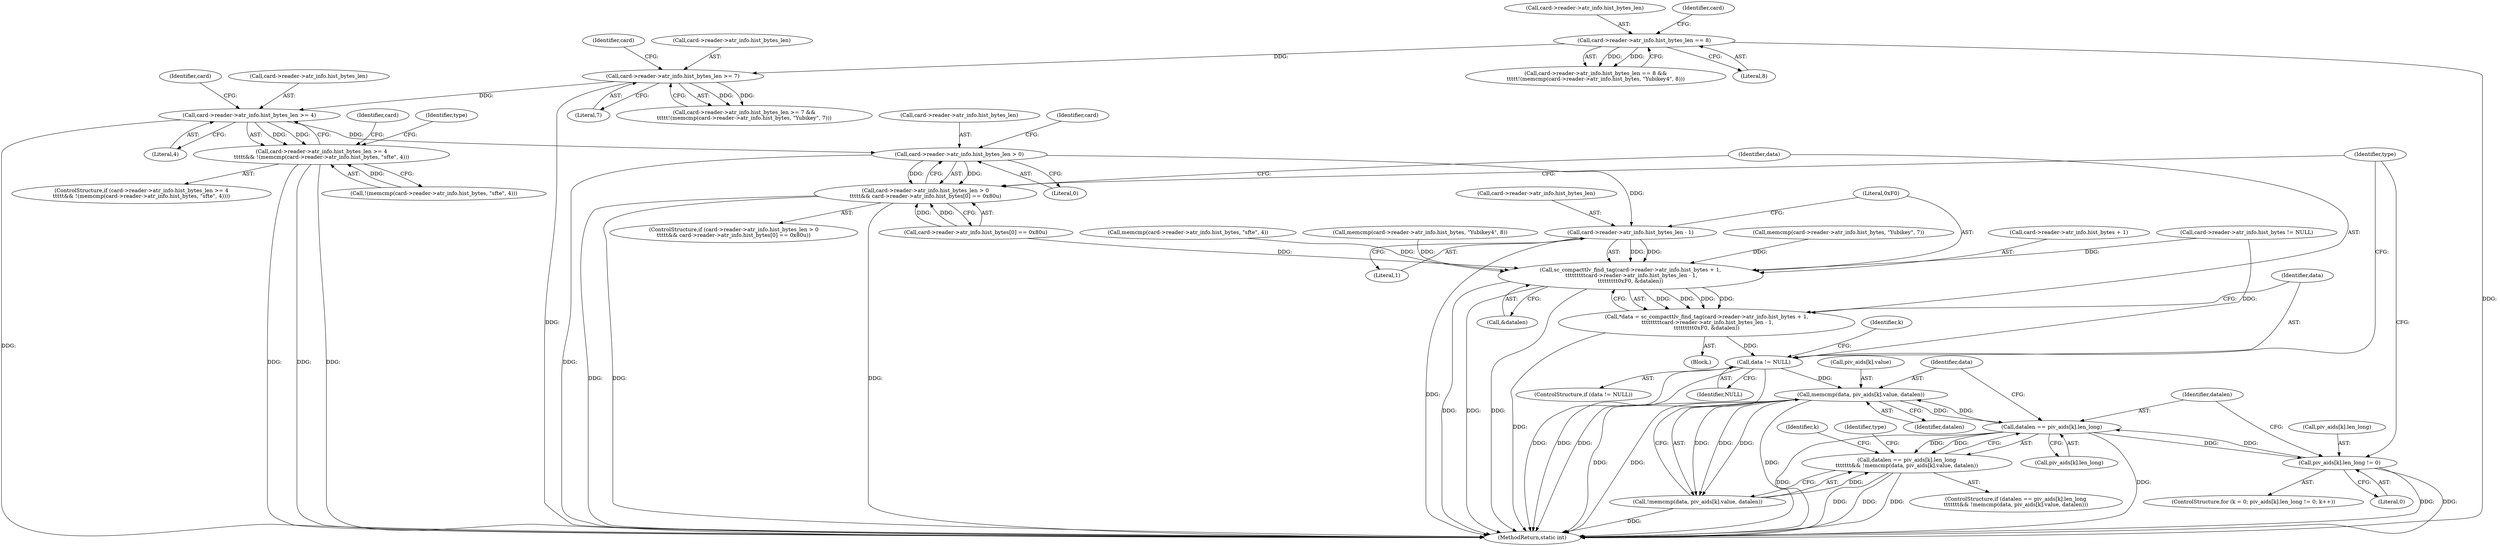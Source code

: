 digraph "0_OpenSC_8fe377e93b4b56060e5bbfb6f3142ceaeca744fa_15@API" {
"1000237" [label="(Call,card->reader->atr_info.hist_bytes_len >= 4)"];
"1000210" [label="(Call,card->reader->atr_info.hist_bytes_len >= 7)"];
"1000183" [label="(Call,card->reader->atr_info.hist_bytes_len == 8)"];
"1000236" [label="(Call,card->reader->atr_info.hist_bytes_len >= 4\n\t\t\t\t\t&& !(memcmp(card->reader->atr_info.hist_bytes, \"sfte\", 4)))"];
"1000264" [label="(Call,card->reader->atr_info.hist_bytes_len > 0)"];
"1000263" [label="(Call,card->reader->atr_info.hist_bytes_len > 0\n\t\t\t\t\t&& card->reader->atr_info.hist_bytes[0] == 0x80u)"];
"1000299" [label="(Call,card->reader->atr_info.hist_bytes_len - 1)"];
"1000289" [label="(Call,sc_compacttlv_find_tag(card->reader->atr_info.hist_bytes + 1,\n \t\t\t\t\t\t\t\t\tcard->reader->atr_info.hist_bytes_len - 1,\n\t\t\t\t\t\t\t\t\t0xF0, &datalen))"];
"1000287" [label="(Call,*data = sc_compacttlv_find_tag(card->reader->atr_info.hist_bytes + 1,\n \t\t\t\t\t\t\t\t\tcard->reader->atr_info.hist_bytes_len - 1,\n\t\t\t\t\t\t\t\t\t0xF0, &datalen))"];
"1000312" [label="(Call,data != NULL)"];
"1000341" [label="(Call,memcmp(data, piv_aids[k].value, datalen))"];
"1000333" [label="(Call,datalen == piv_aids[k].len_long)"];
"1000321" [label="(Call,piv_aids[k].len_long != 0)"];
"1000332" [label="(Call,datalen == piv_aids[k].len_long\n\t\t\t\t\t\t\t&& !memcmp(data, piv_aids[k].value, datalen))"];
"1000340" [label="(Call,!memcmp(data, piv_aids[k].value, datalen))"];
"1000210" [label="(Call,card->reader->atr_info.hist_bytes_len >= 7)"];
"1000322" [label="(Call,piv_aids[k].len_long)"];
"1000272" [label="(Literal,0)"];
"1000235" [label="(ControlStructure,if (card->reader->atr_info.hist_bytes_len >= 4\n\t\t\t\t\t&& !(memcmp(card->reader->atr_info.hist_bytes, \"sfte\", 4))))"];
"1000278" [label="(Identifier,card)"];
"1000299" [label="(Call,card->reader->atr_info.hist_bytes_len - 1)"];
"1000335" [label="(Call,piv_aids[k].len_long)"];
"1000321" [label="(Call,piv_aids[k].len_long != 0)"];
"1000251" [label="(Identifier,card)"];
"1000211" [label="(Call,card->reader->atr_info.hist_bytes_len)"];
"1000259" [label="(Identifier,type)"];
"1000287" [label="(Call,*data = sc_compacttlv_find_tag(card->reader->atr_info.hist_bytes + 1,\n \t\t\t\t\t\t\t\t\tcard->reader->atr_info.hist_bytes_len - 1,\n\t\t\t\t\t\t\t\t\t0xF0, &datalen))"];
"1000309" [label="(Call,&datalen)"];
"1000329" [label="(Identifier,k)"];
"1000220" [label="(Call,memcmp(card->reader->atr_info.hist_bytes, \"Yubikey\", 7))"];
"1000308" [label="(Literal,0xF0)"];
"1000319" [label="(Identifier,k)"];
"1000343" [label="(Call,piv_aids[k].value)"];
"1000237" [label="(Call,card->reader->atr_info.hist_bytes_len >= 4)"];
"1000218" [label="(Literal,7)"];
"1000246" [label="(Call,!(memcmp(card->reader->atr_info.hist_bytes, \"sfte\", 4)))"];
"1000263" [label="(Call,card->reader->atr_info.hist_bytes_len > 0\n\t\t\t\t\t&& card->reader->atr_info.hist_bytes[0] == 0x80u)"];
"1000262" [label="(ControlStructure,if (card->reader->atr_info.hist_bytes_len > 0\n\t\t\t\t\t&& card->reader->atr_info.hist_bytes[0] == 0x80u))"];
"1000171" [label="(Call,card->reader->atr_info.hist_bytes != NULL)"];
"1000289" [label="(Call,sc_compacttlv_find_tag(card->reader->atr_info.hist_bytes + 1,\n \t\t\t\t\t\t\t\t\tcard->reader->atr_info.hist_bytes_len - 1,\n\t\t\t\t\t\t\t\t\t0xF0, &datalen))"];
"1000356" [label="(Identifier,type)"];
"1000290" [label="(Call,card->reader->atr_info.hist_bytes + 1)"];
"1000342" [label="(Identifier,data)"];
"1000332" [label="(Call,datalen == piv_aids[k].len_long\n\t\t\t\t\t\t\t&& !memcmp(data, piv_aids[k].value, datalen))"];
"1000182" [label="(Call,card->reader->atr_info.hist_bytes_len == 8 &&\n\t\t\t\t\t!(memcmp(card->reader->atr_info.hist_bytes, \"Yubikey4\", 8)))"];
"1000348" [label="(Identifier,datalen)"];
"1000183" [label="(Call,card->reader->atr_info.hist_bytes_len == 8)"];
"1000288" [label="(Identifier,data)"];
"1000264" [label="(Call,card->reader->atr_info.hist_bytes_len > 0)"];
"1000184" [label="(Call,card->reader->atr_info.hist_bytes_len)"];
"1000313" [label="(Identifier,data)"];
"1000331" [label="(ControlStructure,if (datalen == piv_aids[k].len_long\n\t\t\t\t\t\t\t&& !memcmp(data, piv_aids[k].value, datalen)))"];
"1000311" [label="(ControlStructure,if (data != NULL))"];
"1000341" [label="(Call,memcmp(data, piv_aids[k].value, datalen))"];
"1000351" [label="(Identifier,type)"];
"1000238" [label="(Call,card->reader->atr_info.hist_bytes_len)"];
"1000334" [label="(Identifier,datalen)"];
"1000209" [label="(Call,card->reader->atr_info.hist_bytes_len >= 7 &&\n\t\t\t\t\t!(memcmp(card->reader->atr_info.hist_bytes, \"Yubikey\", 7)))"];
"1000245" [label="(Literal,4)"];
"1000273" [label="(Call,card->reader->atr_info.hist_bytes[0] == 0x80u)"];
"1000224" [label="(Identifier,card)"];
"1000236" [label="(Call,card->reader->atr_info.hist_bytes_len >= 4\n\t\t\t\t\t&& !(memcmp(card->reader->atr_info.hist_bytes, \"sfte\", 4)))"];
"1000314" [label="(Identifier,NULL)"];
"1000333" [label="(Call,datalen == piv_aids[k].len_long)"];
"1000526" [label="(MethodReturn,static int)"];
"1000340" [label="(Call,!memcmp(data, piv_aids[k].value, datalen))"];
"1000317" [label="(ControlStructure,for (k = 0; piv_aids[k].len_long != 0; k++))"];
"1000327" [label="(Literal,0)"];
"1000247" [label="(Call,memcmp(card->reader->atr_info.hist_bytes, \"sfte\", 4))"];
"1000307" [label="(Literal,1)"];
"1000265" [label="(Call,card->reader->atr_info.hist_bytes_len)"];
"1000191" [label="(Literal,8)"];
"1000312" [label="(Call,data != NULL)"];
"1000284" [label="(Block,)"];
"1000197" [label="(Identifier,card)"];
"1000268" [label="(Identifier,card)"];
"1000300" [label="(Call,card->reader->atr_info.hist_bytes_len)"];
"1000193" [label="(Call,memcmp(card->reader->atr_info.hist_bytes, \"Yubikey4\", 8))"];
"1000237" -> "1000236"  [label="AST: "];
"1000237" -> "1000245"  [label="CFG: "];
"1000238" -> "1000237"  [label="AST: "];
"1000245" -> "1000237"  [label="AST: "];
"1000251" -> "1000237"  [label="CFG: "];
"1000236" -> "1000237"  [label="CFG: "];
"1000237" -> "1000526"  [label="DDG: "];
"1000237" -> "1000236"  [label="DDG: "];
"1000237" -> "1000236"  [label="DDG: "];
"1000210" -> "1000237"  [label="DDG: "];
"1000237" -> "1000264"  [label="DDG: "];
"1000210" -> "1000209"  [label="AST: "];
"1000210" -> "1000218"  [label="CFG: "];
"1000211" -> "1000210"  [label="AST: "];
"1000218" -> "1000210"  [label="AST: "];
"1000224" -> "1000210"  [label="CFG: "];
"1000209" -> "1000210"  [label="CFG: "];
"1000210" -> "1000526"  [label="DDG: "];
"1000210" -> "1000209"  [label="DDG: "];
"1000210" -> "1000209"  [label="DDG: "];
"1000183" -> "1000210"  [label="DDG: "];
"1000183" -> "1000182"  [label="AST: "];
"1000183" -> "1000191"  [label="CFG: "];
"1000184" -> "1000183"  [label="AST: "];
"1000191" -> "1000183"  [label="AST: "];
"1000197" -> "1000183"  [label="CFG: "];
"1000182" -> "1000183"  [label="CFG: "];
"1000183" -> "1000526"  [label="DDG: "];
"1000183" -> "1000182"  [label="DDG: "];
"1000183" -> "1000182"  [label="DDG: "];
"1000236" -> "1000235"  [label="AST: "];
"1000236" -> "1000246"  [label="CFG: "];
"1000246" -> "1000236"  [label="AST: "];
"1000259" -> "1000236"  [label="CFG: "];
"1000268" -> "1000236"  [label="CFG: "];
"1000236" -> "1000526"  [label="DDG: "];
"1000236" -> "1000526"  [label="DDG: "];
"1000236" -> "1000526"  [label="DDG: "];
"1000246" -> "1000236"  [label="DDG: "];
"1000264" -> "1000263"  [label="AST: "];
"1000264" -> "1000272"  [label="CFG: "];
"1000265" -> "1000264"  [label="AST: "];
"1000272" -> "1000264"  [label="AST: "];
"1000278" -> "1000264"  [label="CFG: "];
"1000263" -> "1000264"  [label="CFG: "];
"1000264" -> "1000526"  [label="DDG: "];
"1000264" -> "1000263"  [label="DDG: "];
"1000264" -> "1000263"  [label="DDG: "];
"1000264" -> "1000299"  [label="DDG: "];
"1000263" -> "1000262"  [label="AST: "];
"1000263" -> "1000273"  [label="CFG: "];
"1000273" -> "1000263"  [label="AST: "];
"1000288" -> "1000263"  [label="CFG: "];
"1000356" -> "1000263"  [label="CFG: "];
"1000263" -> "1000526"  [label="DDG: "];
"1000263" -> "1000526"  [label="DDG: "];
"1000263" -> "1000526"  [label="DDG: "];
"1000273" -> "1000263"  [label="DDG: "];
"1000273" -> "1000263"  [label="DDG: "];
"1000299" -> "1000289"  [label="AST: "];
"1000299" -> "1000307"  [label="CFG: "];
"1000300" -> "1000299"  [label="AST: "];
"1000307" -> "1000299"  [label="AST: "];
"1000308" -> "1000299"  [label="CFG: "];
"1000299" -> "1000526"  [label="DDG: "];
"1000299" -> "1000289"  [label="DDG: "];
"1000299" -> "1000289"  [label="DDG: "];
"1000289" -> "1000287"  [label="AST: "];
"1000289" -> "1000309"  [label="CFG: "];
"1000290" -> "1000289"  [label="AST: "];
"1000308" -> "1000289"  [label="AST: "];
"1000309" -> "1000289"  [label="AST: "];
"1000287" -> "1000289"  [label="CFG: "];
"1000289" -> "1000526"  [label="DDG: "];
"1000289" -> "1000526"  [label="DDG: "];
"1000289" -> "1000526"  [label="DDG: "];
"1000289" -> "1000287"  [label="DDG: "];
"1000289" -> "1000287"  [label="DDG: "];
"1000289" -> "1000287"  [label="DDG: "];
"1000289" -> "1000287"  [label="DDG: "];
"1000247" -> "1000289"  [label="DDG: "];
"1000171" -> "1000289"  [label="DDG: "];
"1000273" -> "1000289"  [label="DDG: "];
"1000220" -> "1000289"  [label="DDG: "];
"1000193" -> "1000289"  [label="DDG: "];
"1000287" -> "1000284"  [label="AST: "];
"1000288" -> "1000287"  [label="AST: "];
"1000313" -> "1000287"  [label="CFG: "];
"1000287" -> "1000526"  [label="DDG: "];
"1000287" -> "1000312"  [label="DDG: "];
"1000312" -> "1000311"  [label="AST: "];
"1000312" -> "1000314"  [label="CFG: "];
"1000313" -> "1000312"  [label="AST: "];
"1000314" -> "1000312"  [label="AST: "];
"1000319" -> "1000312"  [label="CFG: "];
"1000356" -> "1000312"  [label="CFG: "];
"1000312" -> "1000526"  [label="DDG: "];
"1000312" -> "1000526"  [label="DDG: "];
"1000312" -> "1000526"  [label="DDG: "];
"1000171" -> "1000312"  [label="DDG: "];
"1000312" -> "1000341"  [label="DDG: "];
"1000341" -> "1000340"  [label="AST: "];
"1000341" -> "1000348"  [label="CFG: "];
"1000342" -> "1000341"  [label="AST: "];
"1000343" -> "1000341"  [label="AST: "];
"1000348" -> "1000341"  [label="AST: "];
"1000340" -> "1000341"  [label="CFG: "];
"1000341" -> "1000526"  [label="DDG: "];
"1000341" -> "1000526"  [label="DDG: "];
"1000341" -> "1000526"  [label="DDG: "];
"1000341" -> "1000333"  [label="DDG: "];
"1000341" -> "1000340"  [label="DDG: "];
"1000341" -> "1000340"  [label="DDG: "];
"1000341" -> "1000340"  [label="DDG: "];
"1000333" -> "1000341"  [label="DDG: "];
"1000333" -> "1000332"  [label="AST: "];
"1000333" -> "1000335"  [label="CFG: "];
"1000334" -> "1000333"  [label="AST: "];
"1000335" -> "1000333"  [label="AST: "];
"1000342" -> "1000333"  [label="CFG: "];
"1000332" -> "1000333"  [label="CFG: "];
"1000333" -> "1000526"  [label="DDG: "];
"1000333" -> "1000526"  [label="DDG: "];
"1000333" -> "1000321"  [label="DDG: "];
"1000333" -> "1000332"  [label="DDG: "];
"1000333" -> "1000332"  [label="DDG: "];
"1000321" -> "1000333"  [label="DDG: "];
"1000321" -> "1000317"  [label="AST: "];
"1000321" -> "1000327"  [label="CFG: "];
"1000322" -> "1000321"  [label="AST: "];
"1000327" -> "1000321"  [label="AST: "];
"1000334" -> "1000321"  [label="CFG: "];
"1000356" -> "1000321"  [label="CFG: "];
"1000321" -> "1000526"  [label="DDG: "];
"1000321" -> "1000526"  [label="DDG: "];
"1000332" -> "1000331"  [label="AST: "];
"1000332" -> "1000340"  [label="CFG: "];
"1000340" -> "1000332"  [label="AST: "];
"1000351" -> "1000332"  [label="CFG: "];
"1000329" -> "1000332"  [label="CFG: "];
"1000332" -> "1000526"  [label="DDG: "];
"1000332" -> "1000526"  [label="DDG: "];
"1000332" -> "1000526"  [label="DDG: "];
"1000340" -> "1000332"  [label="DDG: "];
"1000340" -> "1000526"  [label="DDG: "];
}
